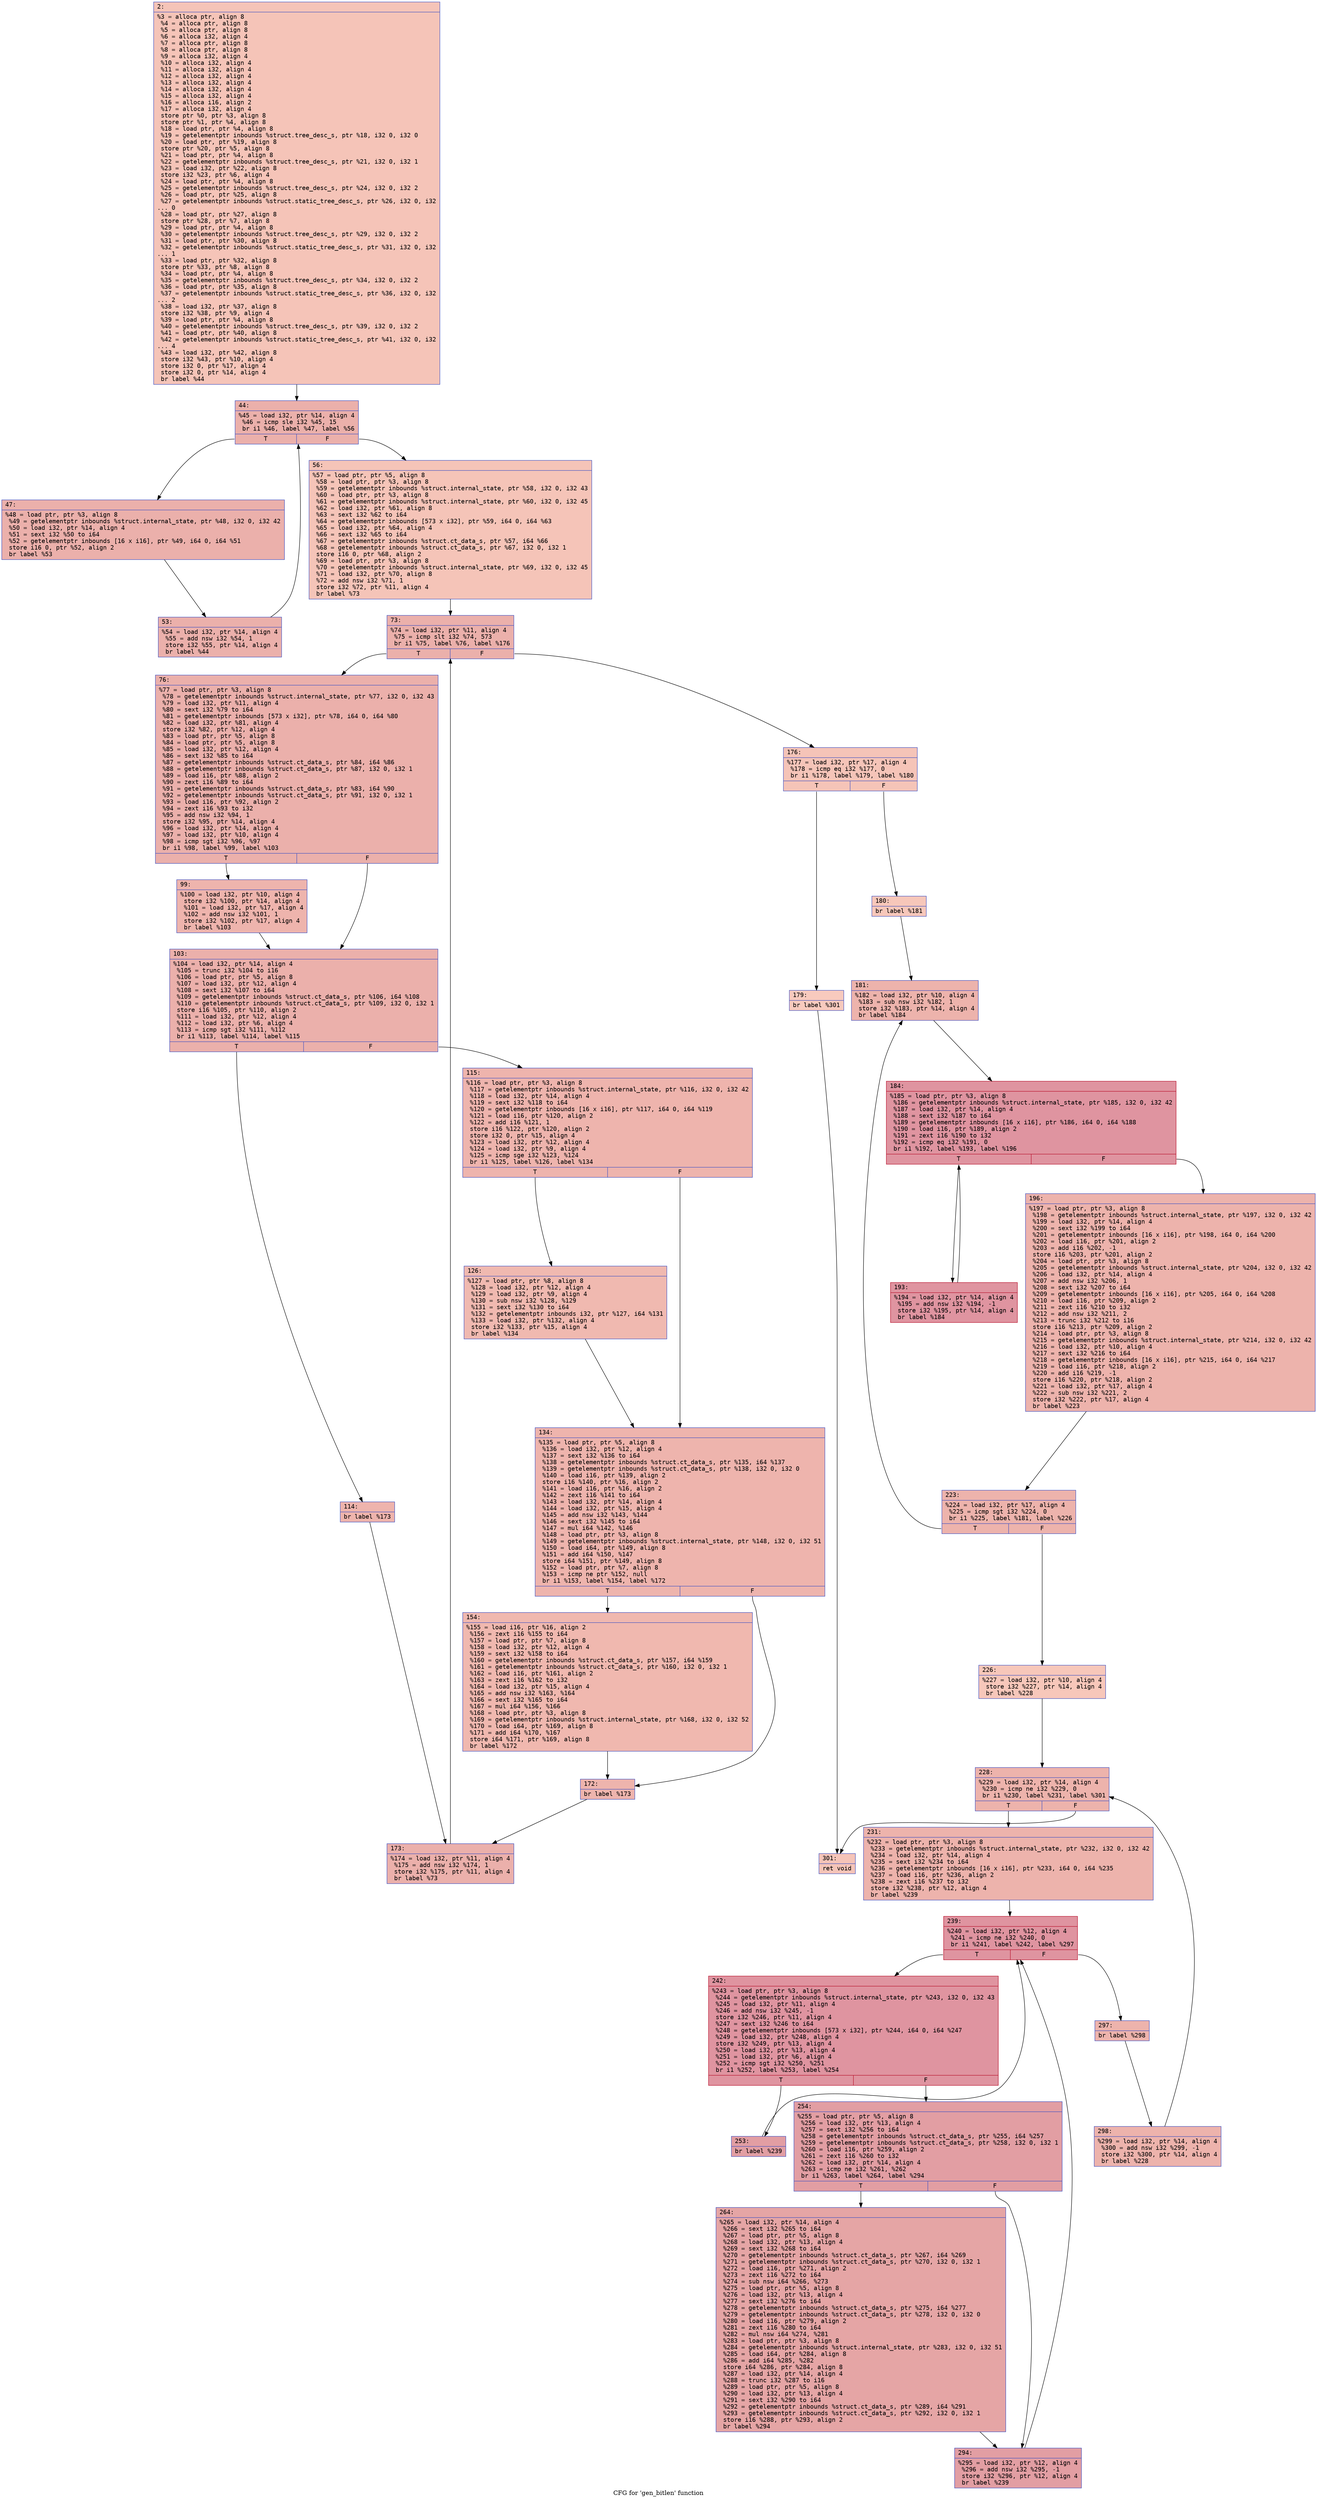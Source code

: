 digraph "CFG for 'gen_bitlen' function" {
	label="CFG for 'gen_bitlen' function";

	Node0x600002a46080 [shape=record,color="#3d50c3ff", style=filled, fillcolor="#e97a5f70" fontname="Courier",label="{2:\l|  %3 = alloca ptr, align 8\l  %4 = alloca ptr, align 8\l  %5 = alloca ptr, align 8\l  %6 = alloca i32, align 4\l  %7 = alloca ptr, align 8\l  %8 = alloca ptr, align 8\l  %9 = alloca i32, align 4\l  %10 = alloca i32, align 4\l  %11 = alloca i32, align 4\l  %12 = alloca i32, align 4\l  %13 = alloca i32, align 4\l  %14 = alloca i32, align 4\l  %15 = alloca i32, align 4\l  %16 = alloca i16, align 2\l  %17 = alloca i32, align 4\l  store ptr %0, ptr %3, align 8\l  store ptr %1, ptr %4, align 8\l  %18 = load ptr, ptr %4, align 8\l  %19 = getelementptr inbounds %struct.tree_desc_s, ptr %18, i32 0, i32 0\l  %20 = load ptr, ptr %19, align 8\l  store ptr %20, ptr %5, align 8\l  %21 = load ptr, ptr %4, align 8\l  %22 = getelementptr inbounds %struct.tree_desc_s, ptr %21, i32 0, i32 1\l  %23 = load i32, ptr %22, align 8\l  store i32 %23, ptr %6, align 4\l  %24 = load ptr, ptr %4, align 8\l  %25 = getelementptr inbounds %struct.tree_desc_s, ptr %24, i32 0, i32 2\l  %26 = load ptr, ptr %25, align 8\l  %27 = getelementptr inbounds %struct.static_tree_desc_s, ptr %26, i32 0, i32\l... 0\l  %28 = load ptr, ptr %27, align 8\l  store ptr %28, ptr %7, align 8\l  %29 = load ptr, ptr %4, align 8\l  %30 = getelementptr inbounds %struct.tree_desc_s, ptr %29, i32 0, i32 2\l  %31 = load ptr, ptr %30, align 8\l  %32 = getelementptr inbounds %struct.static_tree_desc_s, ptr %31, i32 0, i32\l... 1\l  %33 = load ptr, ptr %32, align 8\l  store ptr %33, ptr %8, align 8\l  %34 = load ptr, ptr %4, align 8\l  %35 = getelementptr inbounds %struct.tree_desc_s, ptr %34, i32 0, i32 2\l  %36 = load ptr, ptr %35, align 8\l  %37 = getelementptr inbounds %struct.static_tree_desc_s, ptr %36, i32 0, i32\l... 2\l  %38 = load i32, ptr %37, align 8\l  store i32 %38, ptr %9, align 4\l  %39 = load ptr, ptr %4, align 8\l  %40 = getelementptr inbounds %struct.tree_desc_s, ptr %39, i32 0, i32 2\l  %41 = load ptr, ptr %40, align 8\l  %42 = getelementptr inbounds %struct.static_tree_desc_s, ptr %41, i32 0, i32\l... 4\l  %43 = load i32, ptr %42, align 8\l  store i32 %43, ptr %10, align 4\l  store i32 0, ptr %17, align 4\l  store i32 0, ptr %14, align 4\l  br label %44\l}"];
	Node0x600002a46080 -> Node0x600002a460d0[tooltip="2 -> 44\nProbability 100.00%" ];
	Node0x600002a460d0 [shape=record,color="#3d50c3ff", style=filled, fillcolor="#d24b4070" fontname="Courier",label="{44:\l|  %45 = load i32, ptr %14, align 4\l  %46 = icmp sle i32 %45, 15\l  br i1 %46, label %47, label %56\l|{<s0>T|<s1>F}}"];
	Node0x600002a460d0:s0 -> Node0x600002a46120[tooltip="44 -> 47\nProbability 96.88%" ];
	Node0x600002a460d0:s1 -> Node0x600002a461c0[tooltip="44 -> 56\nProbability 3.12%" ];
	Node0x600002a46120 [shape=record,color="#3d50c3ff", style=filled, fillcolor="#d24b4070" fontname="Courier",label="{47:\l|  %48 = load ptr, ptr %3, align 8\l  %49 = getelementptr inbounds %struct.internal_state, ptr %48, i32 0, i32 42\l  %50 = load i32, ptr %14, align 4\l  %51 = sext i32 %50 to i64\l  %52 = getelementptr inbounds [16 x i16], ptr %49, i64 0, i64 %51\l  store i16 0, ptr %52, align 2\l  br label %53\l}"];
	Node0x600002a46120 -> Node0x600002a46170[tooltip="47 -> 53\nProbability 100.00%" ];
	Node0x600002a46170 [shape=record,color="#3d50c3ff", style=filled, fillcolor="#d24b4070" fontname="Courier",label="{53:\l|  %54 = load i32, ptr %14, align 4\l  %55 = add nsw i32 %54, 1\l  store i32 %55, ptr %14, align 4\l  br label %44\l}"];
	Node0x600002a46170 -> Node0x600002a460d0[tooltip="53 -> 44\nProbability 100.00%" ];
	Node0x600002a461c0 [shape=record,color="#3d50c3ff", style=filled, fillcolor="#e97a5f70" fontname="Courier",label="{56:\l|  %57 = load ptr, ptr %5, align 8\l  %58 = load ptr, ptr %3, align 8\l  %59 = getelementptr inbounds %struct.internal_state, ptr %58, i32 0, i32 43\l  %60 = load ptr, ptr %3, align 8\l  %61 = getelementptr inbounds %struct.internal_state, ptr %60, i32 0, i32 45\l  %62 = load i32, ptr %61, align 8\l  %63 = sext i32 %62 to i64\l  %64 = getelementptr inbounds [573 x i32], ptr %59, i64 0, i64 %63\l  %65 = load i32, ptr %64, align 4\l  %66 = sext i32 %65 to i64\l  %67 = getelementptr inbounds %struct.ct_data_s, ptr %57, i64 %66\l  %68 = getelementptr inbounds %struct.ct_data_s, ptr %67, i32 0, i32 1\l  store i16 0, ptr %68, align 2\l  %69 = load ptr, ptr %3, align 8\l  %70 = getelementptr inbounds %struct.internal_state, ptr %69, i32 0, i32 45\l  %71 = load i32, ptr %70, align 8\l  %72 = add nsw i32 %71, 1\l  store i32 %72, ptr %11, align 4\l  br label %73\l}"];
	Node0x600002a461c0 -> Node0x600002a46210[tooltip="56 -> 73\nProbability 100.00%" ];
	Node0x600002a46210 [shape=record,color="#3d50c3ff", style=filled, fillcolor="#d24b4070" fontname="Courier",label="{73:\l|  %74 = load i32, ptr %11, align 4\l  %75 = icmp slt i32 %74, 573\l  br i1 %75, label %76, label %176\l|{<s0>T|<s1>F}}"];
	Node0x600002a46210:s0 -> Node0x600002a46260[tooltip="73 -> 76\nProbability 96.88%" ];
	Node0x600002a46210:s1 -> Node0x600002a46580[tooltip="73 -> 176\nProbability 3.12%" ];
	Node0x600002a46260 [shape=record,color="#3d50c3ff", style=filled, fillcolor="#d24b4070" fontname="Courier",label="{76:\l|  %77 = load ptr, ptr %3, align 8\l  %78 = getelementptr inbounds %struct.internal_state, ptr %77, i32 0, i32 43\l  %79 = load i32, ptr %11, align 4\l  %80 = sext i32 %79 to i64\l  %81 = getelementptr inbounds [573 x i32], ptr %78, i64 0, i64 %80\l  %82 = load i32, ptr %81, align 4\l  store i32 %82, ptr %12, align 4\l  %83 = load ptr, ptr %5, align 8\l  %84 = load ptr, ptr %5, align 8\l  %85 = load i32, ptr %12, align 4\l  %86 = sext i32 %85 to i64\l  %87 = getelementptr inbounds %struct.ct_data_s, ptr %84, i64 %86\l  %88 = getelementptr inbounds %struct.ct_data_s, ptr %87, i32 0, i32 1\l  %89 = load i16, ptr %88, align 2\l  %90 = zext i16 %89 to i64\l  %91 = getelementptr inbounds %struct.ct_data_s, ptr %83, i64 %90\l  %92 = getelementptr inbounds %struct.ct_data_s, ptr %91, i32 0, i32 1\l  %93 = load i16, ptr %92, align 2\l  %94 = zext i16 %93 to i32\l  %95 = add nsw i32 %94, 1\l  store i32 %95, ptr %14, align 4\l  %96 = load i32, ptr %14, align 4\l  %97 = load i32, ptr %10, align 4\l  %98 = icmp sgt i32 %96, %97\l  br i1 %98, label %99, label %103\l|{<s0>T|<s1>F}}"];
	Node0x600002a46260:s0 -> Node0x600002a462b0[tooltip="76 -> 99\nProbability 50.00%" ];
	Node0x600002a46260:s1 -> Node0x600002a46300[tooltip="76 -> 103\nProbability 50.00%" ];
	Node0x600002a462b0 [shape=record,color="#3d50c3ff", style=filled, fillcolor="#d8564670" fontname="Courier",label="{99:\l|  %100 = load i32, ptr %10, align 4\l  store i32 %100, ptr %14, align 4\l  %101 = load i32, ptr %17, align 4\l  %102 = add nsw i32 %101, 1\l  store i32 %102, ptr %17, align 4\l  br label %103\l}"];
	Node0x600002a462b0 -> Node0x600002a46300[tooltip="99 -> 103\nProbability 100.00%" ];
	Node0x600002a46300 [shape=record,color="#3d50c3ff", style=filled, fillcolor="#d24b4070" fontname="Courier",label="{103:\l|  %104 = load i32, ptr %14, align 4\l  %105 = trunc i32 %104 to i16\l  %106 = load ptr, ptr %5, align 8\l  %107 = load i32, ptr %12, align 4\l  %108 = sext i32 %107 to i64\l  %109 = getelementptr inbounds %struct.ct_data_s, ptr %106, i64 %108\l  %110 = getelementptr inbounds %struct.ct_data_s, ptr %109, i32 0, i32 1\l  store i16 %105, ptr %110, align 2\l  %111 = load i32, ptr %12, align 4\l  %112 = load i32, ptr %6, align 4\l  %113 = icmp sgt i32 %111, %112\l  br i1 %113, label %114, label %115\l|{<s0>T|<s1>F}}"];
	Node0x600002a46300:s0 -> Node0x600002a46350[tooltip="103 -> 114\nProbability 50.00%" ];
	Node0x600002a46300:s1 -> Node0x600002a463a0[tooltip="103 -> 115\nProbability 50.00%" ];
	Node0x600002a46350 [shape=record,color="#3d50c3ff", style=filled, fillcolor="#d8564670" fontname="Courier",label="{114:\l|  br label %173\l}"];
	Node0x600002a46350 -> Node0x600002a46530[tooltip="114 -> 173\nProbability 100.00%" ];
	Node0x600002a463a0 [shape=record,color="#3d50c3ff", style=filled, fillcolor="#d8564670" fontname="Courier",label="{115:\l|  %116 = load ptr, ptr %3, align 8\l  %117 = getelementptr inbounds %struct.internal_state, ptr %116, i32 0, i32 42\l  %118 = load i32, ptr %14, align 4\l  %119 = sext i32 %118 to i64\l  %120 = getelementptr inbounds [16 x i16], ptr %117, i64 0, i64 %119\l  %121 = load i16, ptr %120, align 2\l  %122 = add i16 %121, 1\l  store i16 %122, ptr %120, align 2\l  store i32 0, ptr %15, align 4\l  %123 = load i32, ptr %12, align 4\l  %124 = load i32, ptr %9, align 4\l  %125 = icmp sge i32 %123, %124\l  br i1 %125, label %126, label %134\l|{<s0>T|<s1>F}}"];
	Node0x600002a463a0:s0 -> Node0x600002a463f0[tooltip="115 -> 126\nProbability 50.00%" ];
	Node0x600002a463a0:s1 -> Node0x600002a46440[tooltip="115 -> 134\nProbability 50.00%" ];
	Node0x600002a463f0 [shape=record,color="#3d50c3ff", style=filled, fillcolor="#de614d70" fontname="Courier",label="{126:\l|  %127 = load ptr, ptr %8, align 8\l  %128 = load i32, ptr %12, align 4\l  %129 = load i32, ptr %9, align 4\l  %130 = sub nsw i32 %128, %129\l  %131 = sext i32 %130 to i64\l  %132 = getelementptr inbounds i32, ptr %127, i64 %131\l  %133 = load i32, ptr %132, align 4\l  store i32 %133, ptr %15, align 4\l  br label %134\l}"];
	Node0x600002a463f0 -> Node0x600002a46440[tooltip="126 -> 134\nProbability 100.00%" ];
	Node0x600002a46440 [shape=record,color="#3d50c3ff", style=filled, fillcolor="#d8564670" fontname="Courier",label="{134:\l|  %135 = load ptr, ptr %5, align 8\l  %136 = load i32, ptr %12, align 4\l  %137 = sext i32 %136 to i64\l  %138 = getelementptr inbounds %struct.ct_data_s, ptr %135, i64 %137\l  %139 = getelementptr inbounds %struct.ct_data_s, ptr %138, i32 0, i32 0\l  %140 = load i16, ptr %139, align 2\l  store i16 %140, ptr %16, align 2\l  %141 = load i16, ptr %16, align 2\l  %142 = zext i16 %141 to i64\l  %143 = load i32, ptr %14, align 4\l  %144 = load i32, ptr %15, align 4\l  %145 = add nsw i32 %143, %144\l  %146 = sext i32 %145 to i64\l  %147 = mul i64 %142, %146\l  %148 = load ptr, ptr %3, align 8\l  %149 = getelementptr inbounds %struct.internal_state, ptr %148, i32 0, i32 51\l  %150 = load i64, ptr %149, align 8\l  %151 = add i64 %150, %147\l  store i64 %151, ptr %149, align 8\l  %152 = load ptr, ptr %7, align 8\l  %153 = icmp ne ptr %152, null\l  br i1 %153, label %154, label %172\l|{<s0>T|<s1>F}}"];
	Node0x600002a46440:s0 -> Node0x600002a46490[tooltip="134 -> 154\nProbability 62.50%" ];
	Node0x600002a46440:s1 -> Node0x600002a464e0[tooltip="134 -> 172\nProbability 37.50%" ];
	Node0x600002a46490 [shape=record,color="#3d50c3ff", style=filled, fillcolor="#dc5d4a70" fontname="Courier",label="{154:\l|  %155 = load i16, ptr %16, align 2\l  %156 = zext i16 %155 to i64\l  %157 = load ptr, ptr %7, align 8\l  %158 = load i32, ptr %12, align 4\l  %159 = sext i32 %158 to i64\l  %160 = getelementptr inbounds %struct.ct_data_s, ptr %157, i64 %159\l  %161 = getelementptr inbounds %struct.ct_data_s, ptr %160, i32 0, i32 1\l  %162 = load i16, ptr %161, align 2\l  %163 = zext i16 %162 to i32\l  %164 = load i32, ptr %15, align 4\l  %165 = add nsw i32 %163, %164\l  %166 = sext i32 %165 to i64\l  %167 = mul i64 %156, %166\l  %168 = load ptr, ptr %3, align 8\l  %169 = getelementptr inbounds %struct.internal_state, ptr %168, i32 0, i32 52\l  %170 = load i64, ptr %169, align 8\l  %171 = add i64 %170, %167\l  store i64 %171, ptr %169, align 8\l  br label %172\l}"];
	Node0x600002a46490 -> Node0x600002a464e0[tooltip="154 -> 172\nProbability 100.00%" ];
	Node0x600002a464e0 [shape=record,color="#3d50c3ff", style=filled, fillcolor="#d8564670" fontname="Courier",label="{172:\l|  br label %173\l}"];
	Node0x600002a464e0 -> Node0x600002a46530[tooltip="172 -> 173\nProbability 100.00%" ];
	Node0x600002a46530 [shape=record,color="#3d50c3ff", style=filled, fillcolor="#d24b4070" fontname="Courier",label="{173:\l|  %174 = load i32, ptr %11, align 4\l  %175 = add nsw i32 %174, 1\l  store i32 %175, ptr %11, align 4\l  br label %73\l}"];
	Node0x600002a46530 -> Node0x600002a46210[tooltip="173 -> 73\nProbability 100.00%" ];
	Node0x600002a46580 [shape=record,color="#3d50c3ff", style=filled, fillcolor="#e97a5f70" fontname="Courier",label="{176:\l|  %177 = load i32, ptr %17, align 4\l  %178 = icmp eq i32 %177, 0\l  br i1 %178, label %179, label %180\l|{<s0>T|<s1>F}}"];
	Node0x600002a46580:s0 -> Node0x600002a465d0[tooltip="176 -> 179\nProbability 37.50%" ];
	Node0x600002a46580:s1 -> Node0x600002a46620[tooltip="176 -> 180\nProbability 62.50%" ];
	Node0x600002a465d0 [shape=record,color="#3d50c3ff", style=filled, fillcolor="#ef886b70" fontname="Courier",label="{179:\l|  br label %301\l}"];
	Node0x600002a465d0 -> Node0x600002a46b70[tooltip="179 -> 301\nProbability 100.00%" ];
	Node0x600002a46620 [shape=record,color="#3d50c3ff", style=filled, fillcolor="#ec7f6370" fontname="Courier",label="{180:\l|  br label %181\l}"];
	Node0x600002a46620 -> Node0x600002a46670[tooltip="180 -> 181\nProbability 100.00%" ];
	Node0x600002a46670 [shape=record,color="#3d50c3ff", style=filled, fillcolor="#d6524470" fontname="Courier",label="{181:\l|  %182 = load i32, ptr %10, align 4\l  %183 = sub nsw i32 %182, 1\l  store i32 %183, ptr %14, align 4\l  br label %184\l}"];
	Node0x600002a46670 -> Node0x600002a466c0[tooltip="181 -> 184\nProbability 100.00%" ];
	Node0x600002a466c0 [shape=record,color="#b70d28ff", style=filled, fillcolor="#b70d2870" fontname="Courier",label="{184:\l|  %185 = load ptr, ptr %3, align 8\l  %186 = getelementptr inbounds %struct.internal_state, ptr %185, i32 0, i32 42\l  %187 = load i32, ptr %14, align 4\l  %188 = sext i32 %187 to i64\l  %189 = getelementptr inbounds [16 x i16], ptr %186, i64 0, i64 %188\l  %190 = load i16, ptr %189, align 2\l  %191 = zext i16 %190 to i32\l  %192 = icmp eq i32 %191, 0\l  br i1 %192, label %193, label %196\l|{<s0>T|<s1>F}}"];
	Node0x600002a466c0:s0 -> Node0x600002a46710[tooltip="184 -> 193\nProbability 96.88%" ];
	Node0x600002a466c0:s1 -> Node0x600002a46760[tooltip="184 -> 196\nProbability 3.12%" ];
	Node0x600002a46710 [shape=record,color="#b70d28ff", style=filled, fillcolor="#b70d2870" fontname="Courier",label="{193:\l|  %194 = load i32, ptr %14, align 4\l  %195 = add nsw i32 %194, -1\l  store i32 %195, ptr %14, align 4\l  br label %184\l}"];
	Node0x600002a46710 -> Node0x600002a466c0[tooltip="193 -> 184\nProbability 100.00%" ];
	Node0x600002a46760 [shape=record,color="#3d50c3ff", style=filled, fillcolor="#d6524470" fontname="Courier",label="{196:\l|  %197 = load ptr, ptr %3, align 8\l  %198 = getelementptr inbounds %struct.internal_state, ptr %197, i32 0, i32 42\l  %199 = load i32, ptr %14, align 4\l  %200 = sext i32 %199 to i64\l  %201 = getelementptr inbounds [16 x i16], ptr %198, i64 0, i64 %200\l  %202 = load i16, ptr %201, align 2\l  %203 = add i16 %202, -1\l  store i16 %203, ptr %201, align 2\l  %204 = load ptr, ptr %3, align 8\l  %205 = getelementptr inbounds %struct.internal_state, ptr %204, i32 0, i32 42\l  %206 = load i32, ptr %14, align 4\l  %207 = add nsw i32 %206, 1\l  %208 = sext i32 %207 to i64\l  %209 = getelementptr inbounds [16 x i16], ptr %205, i64 0, i64 %208\l  %210 = load i16, ptr %209, align 2\l  %211 = zext i16 %210 to i32\l  %212 = add nsw i32 %211, 2\l  %213 = trunc i32 %212 to i16\l  store i16 %213, ptr %209, align 2\l  %214 = load ptr, ptr %3, align 8\l  %215 = getelementptr inbounds %struct.internal_state, ptr %214, i32 0, i32 42\l  %216 = load i32, ptr %10, align 4\l  %217 = sext i32 %216 to i64\l  %218 = getelementptr inbounds [16 x i16], ptr %215, i64 0, i64 %217\l  %219 = load i16, ptr %218, align 2\l  %220 = add i16 %219, -1\l  store i16 %220, ptr %218, align 2\l  %221 = load i32, ptr %17, align 4\l  %222 = sub nsw i32 %221, 2\l  store i32 %222, ptr %17, align 4\l  br label %223\l}"];
	Node0x600002a46760 -> Node0x600002a467b0[tooltip="196 -> 223\nProbability 100.00%" ];
	Node0x600002a467b0 [shape=record,color="#3d50c3ff", style=filled, fillcolor="#d6524470" fontname="Courier",label="{223:\l|  %224 = load i32, ptr %17, align 4\l  %225 = icmp sgt i32 %224, 0\l  br i1 %225, label %181, label %226\l|{<s0>T|<s1>F}}"];
	Node0x600002a467b0:s0 -> Node0x600002a46670[tooltip="223 -> 181\nProbability 96.88%" ];
	Node0x600002a467b0:s1 -> Node0x600002a46800[tooltip="223 -> 226\nProbability 3.12%" ];
	Node0x600002a46800 [shape=record,color="#3d50c3ff", style=filled, fillcolor="#ec7f6370" fontname="Courier",label="{226:\l|  %227 = load i32, ptr %10, align 4\l  store i32 %227, ptr %14, align 4\l  br label %228\l}"];
	Node0x600002a46800 -> Node0x600002a46850[tooltip="226 -> 228\nProbability 100.00%" ];
	Node0x600002a46850 [shape=record,color="#3d50c3ff", style=filled, fillcolor="#d6524470" fontname="Courier",label="{228:\l|  %229 = load i32, ptr %14, align 4\l  %230 = icmp ne i32 %229, 0\l  br i1 %230, label %231, label %301\l|{<s0>T|<s1>F}}"];
	Node0x600002a46850:s0 -> Node0x600002a468a0[tooltip="228 -> 231\nProbability 96.88%" ];
	Node0x600002a46850:s1 -> Node0x600002a46b70[tooltip="228 -> 301\nProbability 3.12%" ];
	Node0x600002a468a0 [shape=record,color="#3d50c3ff", style=filled, fillcolor="#d6524470" fontname="Courier",label="{231:\l|  %232 = load ptr, ptr %3, align 8\l  %233 = getelementptr inbounds %struct.internal_state, ptr %232, i32 0, i32 42\l  %234 = load i32, ptr %14, align 4\l  %235 = sext i32 %234 to i64\l  %236 = getelementptr inbounds [16 x i16], ptr %233, i64 0, i64 %235\l  %237 = load i16, ptr %236, align 2\l  %238 = zext i16 %237 to i32\l  store i32 %238, ptr %12, align 4\l  br label %239\l}"];
	Node0x600002a468a0 -> Node0x600002a468f0[tooltip="231 -> 239\nProbability 100.00%" ];
	Node0x600002a468f0 [shape=record,color="#b70d28ff", style=filled, fillcolor="#b70d2870" fontname="Courier",label="{239:\l|  %240 = load i32, ptr %12, align 4\l  %241 = icmp ne i32 %240, 0\l  br i1 %241, label %242, label %297\l|{<s0>T|<s1>F}}"];
	Node0x600002a468f0:s0 -> Node0x600002a46940[tooltip="239 -> 242\nProbability 96.88%" ];
	Node0x600002a468f0:s1 -> Node0x600002a46ad0[tooltip="239 -> 297\nProbability 3.12%" ];
	Node0x600002a46940 [shape=record,color="#b70d28ff", style=filled, fillcolor="#b70d2870" fontname="Courier",label="{242:\l|  %243 = load ptr, ptr %3, align 8\l  %244 = getelementptr inbounds %struct.internal_state, ptr %243, i32 0, i32 43\l  %245 = load i32, ptr %11, align 4\l  %246 = add nsw i32 %245, -1\l  store i32 %246, ptr %11, align 4\l  %247 = sext i32 %246 to i64\l  %248 = getelementptr inbounds [573 x i32], ptr %244, i64 0, i64 %247\l  %249 = load i32, ptr %248, align 4\l  store i32 %249, ptr %13, align 4\l  %250 = load i32, ptr %13, align 4\l  %251 = load i32, ptr %6, align 4\l  %252 = icmp sgt i32 %250, %251\l  br i1 %252, label %253, label %254\l|{<s0>T|<s1>F}}"];
	Node0x600002a46940:s0 -> Node0x600002a46990[tooltip="242 -> 253\nProbability 50.00%" ];
	Node0x600002a46940:s1 -> Node0x600002a469e0[tooltip="242 -> 254\nProbability 50.00%" ];
	Node0x600002a46990 [shape=record,color="#3d50c3ff", style=filled, fillcolor="#be242e70" fontname="Courier",label="{253:\l|  br label %239\l}"];
	Node0x600002a46990 -> Node0x600002a468f0[tooltip="253 -> 239\nProbability 100.00%" ];
	Node0x600002a469e0 [shape=record,color="#3d50c3ff", style=filled, fillcolor="#be242e70" fontname="Courier",label="{254:\l|  %255 = load ptr, ptr %5, align 8\l  %256 = load i32, ptr %13, align 4\l  %257 = sext i32 %256 to i64\l  %258 = getelementptr inbounds %struct.ct_data_s, ptr %255, i64 %257\l  %259 = getelementptr inbounds %struct.ct_data_s, ptr %258, i32 0, i32 1\l  %260 = load i16, ptr %259, align 2\l  %261 = zext i16 %260 to i32\l  %262 = load i32, ptr %14, align 4\l  %263 = icmp ne i32 %261, %262\l  br i1 %263, label %264, label %294\l|{<s0>T|<s1>F}}"];
	Node0x600002a469e0:s0 -> Node0x600002a46a30[tooltip="254 -> 264\nProbability 50.00%" ];
	Node0x600002a469e0:s1 -> Node0x600002a46a80[tooltip="254 -> 294\nProbability 50.00%" ];
	Node0x600002a46a30 [shape=record,color="#3d50c3ff", style=filled, fillcolor="#c5333470" fontname="Courier",label="{264:\l|  %265 = load i32, ptr %14, align 4\l  %266 = sext i32 %265 to i64\l  %267 = load ptr, ptr %5, align 8\l  %268 = load i32, ptr %13, align 4\l  %269 = sext i32 %268 to i64\l  %270 = getelementptr inbounds %struct.ct_data_s, ptr %267, i64 %269\l  %271 = getelementptr inbounds %struct.ct_data_s, ptr %270, i32 0, i32 1\l  %272 = load i16, ptr %271, align 2\l  %273 = zext i16 %272 to i64\l  %274 = sub nsw i64 %266, %273\l  %275 = load ptr, ptr %5, align 8\l  %276 = load i32, ptr %13, align 4\l  %277 = sext i32 %276 to i64\l  %278 = getelementptr inbounds %struct.ct_data_s, ptr %275, i64 %277\l  %279 = getelementptr inbounds %struct.ct_data_s, ptr %278, i32 0, i32 0\l  %280 = load i16, ptr %279, align 2\l  %281 = zext i16 %280 to i64\l  %282 = mul nsw i64 %274, %281\l  %283 = load ptr, ptr %3, align 8\l  %284 = getelementptr inbounds %struct.internal_state, ptr %283, i32 0, i32 51\l  %285 = load i64, ptr %284, align 8\l  %286 = add i64 %285, %282\l  store i64 %286, ptr %284, align 8\l  %287 = load i32, ptr %14, align 4\l  %288 = trunc i32 %287 to i16\l  %289 = load ptr, ptr %5, align 8\l  %290 = load i32, ptr %13, align 4\l  %291 = sext i32 %290 to i64\l  %292 = getelementptr inbounds %struct.ct_data_s, ptr %289, i64 %291\l  %293 = getelementptr inbounds %struct.ct_data_s, ptr %292, i32 0, i32 1\l  store i16 %288, ptr %293, align 2\l  br label %294\l}"];
	Node0x600002a46a30 -> Node0x600002a46a80[tooltip="264 -> 294\nProbability 100.00%" ];
	Node0x600002a46a80 [shape=record,color="#3d50c3ff", style=filled, fillcolor="#be242e70" fontname="Courier",label="{294:\l|  %295 = load i32, ptr %12, align 4\l  %296 = add nsw i32 %295, -1\l  store i32 %296, ptr %12, align 4\l  br label %239\l}"];
	Node0x600002a46a80 -> Node0x600002a468f0[tooltip="294 -> 239\nProbability 100.00%" ];
	Node0x600002a46ad0 [shape=record,color="#3d50c3ff", style=filled, fillcolor="#d6524470" fontname="Courier",label="{297:\l|  br label %298\l}"];
	Node0x600002a46ad0 -> Node0x600002a46b20[tooltip="297 -> 298\nProbability 100.00%" ];
	Node0x600002a46b20 [shape=record,color="#3d50c3ff", style=filled, fillcolor="#d6524470" fontname="Courier",label="{298:\l|  %299 = load i32, ptr %14, align 4\l  %300 = add nsw i32 %299, -1\l  store i32 %300, ptr %14, align 4\l  br label %228\l}"];
	Node0x600002a46b20 -> Node0x600002a46850[tooltip="298 -> 228\nProbability 100.00%" ];
	Node0x600002a46b70 [shape=record,color="#3d50c3ff", style=filled, fillcolor="#e97a5f70" fontname="Courier",label="{301:\l|  ret void\l}"];
}
